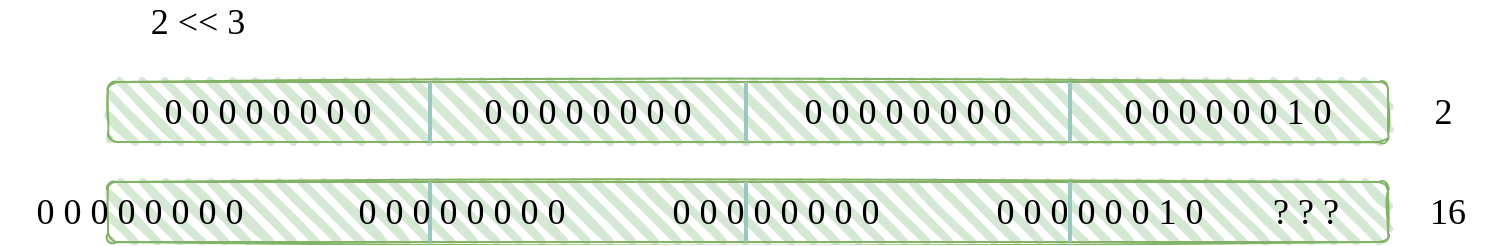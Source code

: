 <mxfile version="13.10.4" type="github">
  <diagram name="Page-1" id="90a13364-a465-7bf4-72fc-28e22215d7a0">
    <mxGraphModel dx="788" dy="480" grid="1" gridSize="10" guides="1" tooltips="1" connect="1" arrows="1" fold="1" page="1" pageScale="1.5" pageWidth="1169" pageHeight="826" background="#ffffff" math="0" shadow="0">
      <root>
        <mxCell id="0" style=";html=1;" />
        <mxCell id="1" style=";html=1;" parent="0" />
        <mxCell id="ozlNwiNzSzBw2VRKPBTO-1" value="&lt;font style=&quot;font-size: 18px&quot; face=&quot;Comic Sans MS&quot;&gt;2 &amp;lt;&amp;lt; 3&lt;/font&gt;" style="text;html=1;strokeColor=none;fillColor=none;align=center;verticalAlign=middle;whiteSpace=wrap;rounded=0;" vertex="1" parent="1">
          <mxGeometry x="800" y="40" width="90" height="20" as="geometry" />
        </mxCell>
        <mxCell id="ozlNwiNzSzBw2VRKPBTO-6" value="" style="group" vertex="1" connectable="0" parent="1">
          <mxGeometry x="800" y="80" width="640" height="30" as="geometry" />
        </mxCell>
        <mxCell id="ozlNwiNzSzBw2VRKPBTO-2" value="" style="rounded=1;whiteSpace=wrap;html=1;strokeWidth=1;fillWeight=4;hachureGap=8;hachureAngle=45;fillColor=#d5e8d4;sketch=1;strokeColor=#82b366;" vertex="1" parent="ozlNwiNzSzBw2VRKPBTO-6">
          <mxGeometry width="640" height="30" as="geometry" />
        </mxCell>
        <mxCell id="ozlNwiNzSzBw2VRKPBTO-3" value="" style="line;strokeWidth=2;direction=south;html=1;strokeColor=#9AC7BF;" vertex="1" parent="ozlNwiNzSzBw2VRKPBTO-6">
          <mxGeometry x="274" width="90" height="30" as="geometry" />
        </mxCell>
        <mxCell id="ozlNwiNzSzBw2VRKPBTO-4" value="" style="line;strokeWidth=2;direction=south;html=1;strokeColor=#9AC7BF;" vertex="1" parent="ozlNwiNzSzBw2VRKPBTO-6">
          <mxGeometry x="116" width="90" height="30" as="geometry" />
        </mxCell>
        <mxCell id="ozlNwiNzSzBw2VRKPBTO-5" value="" style="line;strokeWidth=2;direction=south;html=1;strokeColor=#9AC7BF;" vertex="1" parent="ozlNwiNzSzBw2VRKPBTO-6">
          <mxGeometry x="436" width="90" height="30" as="geometry" />
        </mxCell>
        <mxCell id="ozlNwiNzSzBw2VRKPBTO-7" value="&lt;font style=&quot;font-size: 18px&quot; face=&quot;Comic Sans MS&quot;&gt;0 0 0 0 0 0 0 0&lt;/font&gt;" style="text;html=1;strokeColor=none;fillColor=none;align=center;verticalAlign=middle;whiteSpace=wrap;rounded=0;" vertex="1" parent="ozlNwiNzSzBw2VRKPBTO-6">
          <mxGeometry x="10" y="5" width="140" height="20" as="geometry" />
        </mxCell>
        <mxCell id="ozlNwiNzSzBw2VRKPBTO-14" value="&lt;font style=&quot;font-size: 18px&quot; face=&quot;Comic Sans MS&quot;&gt;0 0 0 0 0 0 0 0&lt;/font&gt;" style="text;html=1;strokeColor=none;fillColor=none;align=center;verticalAlign=middle;whiteSpace=wrap;rounded=0;" vertex="1" parent="ozlNwiNzSzBw2VRKPBTO-6">
          <mxGeometry x="170" y="5" width="140" height="20" as="geometry" />
        </mxCell>
        <mxCell id="ozlNwiNzSzBw2VRKPBTO-15" value="&lt;font style=&quot;font-size: 18px&quot; face=&quot;Comic Sans MS&quot;&gt;0 0 0 0 0 0 0 0&lt;/font&gt;" style="text;html=1;strokeColor=none;fillColor=none;align=center;verticalAlign=middle;whiteSpace=wrap;rounded=0;" vertex="1" parent="ozlNwiNzSzBw2VRKPBTO-6">
          <mxGeometry x="330" y="5" width="140" height="20" as="geometry" />
        </mxCell>
        <mxCell id="ozlNwiNzSzBw2VRKPBTO-16" value="&lt;font style=&quot;font-size: 18px&quot; face=&quot;Comic Sans MS&quot;&gt;0 0 0 0 0 0 1 0&lt;/font&gt;" style="text;html=1;strokeColor=none;fillColor=none;align=center;verticalAlign=middle;whiteSpace=wrap;rounded=0;" vertex="1" parent="ozlNwiNzSzBw2VRKPBTO-6">
          <mxGeometry x="490" y="5" width="140" height="20" as="geometry" />
        </mxCell>
        <mxCell id="ozlNwiNzSzBw2VRKPBTO-17" value="&lt;font style=&quot;font-size: 18px&quot; face=&quot;Comic Sans MS&quot;&gt;2&amp;nbsp;&lt;/font&gt;" style="text;html=1;strokeColor=none;fillColor=none;align=center;verticalAlign=middle;whiteSpace=wrap;rounded=0;" vertex="1" parent="1">
          <mxGeometry x="1450" y="85" width="40" height="20" as="geometry" />
        </mxCell>
        <mxCell id="ozlNwiNzSzBw2VRKPBTO-18" value="" style="group" vertex="1" connectable="0" parent="1">
          <mxGeometry x="800" y="130" width="640" height="30" as="geometry" />
        </mxCell>
        <mxCell id="ozlNwiNzSzBw2VRKPBTO-19" value="" style="rounded=1;whiteSpace=wrap;html=1;strokeWidth=1;fillWeight=4;hachureGap=8;hachureAngle=45;fillColor=#d5e8d4;sketch=1;strokeColor=#82b366;" vertex="1" parent="ozlNwiNzSzBw2VRKPBTO-18">
          <mxGeometry width="640" height="30" as="geometry" />
        </mxCell>
        <mxCell id="ozlNwiNzSzBw2VRKPBTO-20" value="" style="line;strokeWidth=2;direction=south;html=1;strokeColor=#9AC7BF;" vertex="1" parent="ozlNwiNzSzBw2VRKPBTO-18">
          <mxGeometry x="274" width="90" height="30" as="geometry" />
        </mxCell>
        <mxCell id="ozlNwiNzSzBw2VRKPBTO-21" value="" style="line;strokeWidth=2;direction=south;html=1;strokeColor=#9AC7BF;" vertex="1" parent="ozlNwiNzSzBw2VRKPBTO-18">
          <mxGeometry x="116" width="90" height="30" as="geometry" />
        </mxCell>
        <mxCell id="ozlNwiNzSzBw2VRKPBTO-22" value="" style="line;strokeWidth=2;direction=south;html=1;strokeColor=#9AC7BF;" vertex="1" parent="ozlNwiNzSzBw2VRKPBTO-18">
          <mxGeometry x="436" width="90" height="30" as="geometry" />
        </mxCell>
        <mxCell id="ozlNwiNzSzBw2VRKPBTO-23" value="&lt;font style=&quot;font-size: 18px&quot; face=&quot;Comic Sans MS&quot;&gt;0 0 0 0 0 0 0 0&lt;/font&gt;" style="text;html=1;strokeColor=none;fillColor=none;align=center;verticalAlign=middle;whiteSpace=wrap;rounded=0;" vertex="1" parent="ozlNwiNzSzBw2VRKPBTO-18">
          <mxGeometry x="-54" y="5" width="140" height="20" as="geometry" />
        </mxCell>
        <mxCell id="ozlNwiNzSzBw2VRKPBTO-24" value="&lt;font style=&quot;font-size: 18px&quot; face=&quot;Comic Sans MS&quot;&gt;0 0 0 0 0 0 0 0&lt;/font&gt;" style="text;html=1;strokeColor=none;fillColor=none;align=center;verticalAlign=middle;whiteSpace=wrap;rounded=0;" vertex="1" parent="ozlNwiNzSzBw2VRKPBTO-18">
          <mxGeometry x="107" y="5" width="140" height="20" as="geometry" />
        </mxCell>
        <mxCell id="ozlNwiNzSzBw2VRKPBTO-25" value="&lt;font style=&quot;font-size: 18px&quot; face=&quot;Comic Sans MS&quot;&gt;0 0 0 0 0 0 0 0&lt;/font&gt;" style="text;html=1;strokeColor=none;fillColor=none;align=center;verticalAlign=middle;whiteSpace=wrap;rounded=0;" vertex="1" parent="ozlNwiNzSzBw2VRKPBTO-18">
          <mxGeometry x="264" y="5" width="140" height="20" as="geometry" />
        </mxCell>
        <mxCell id="ozlNwiNzSzBw2VRKPBTO-26" value="&lt;font style=&quot;font-size: 18px&quot; face=&quot;Comic Sans MS&quot;&gt;0 0 0 0 0 0 1 0&lt;/font&gt;" style="text;html=1;strokeColor=none;fillColor=none;align=center;verticalAlign=middle;whiteSpace=wrap;rounded=0;" vertex="1" parent="ozlNwiNzSzBw2VRKPBTO-18">
          <mxGeometry x="426" y="5" width="140" height="20" as="geometry" />
        </mxCell>
        <mxCell id="ozlNwiNzSzBw2VRKPBTO-28" value="&lt;font style=&quot;font-size: 18px&quot; face=&quot;Comic Sans MS&quot;&gt;? ? ?&lt;/font&gt;" style="text;html=1;strokeColor=none;fillColor=none;align=center;verticalAlign=middle;whiteSpace=wrap;rounded=0;" vertex="1" parent="ozlNwiNzSzBw2VRKPBTO-18">
          <mxGeometry x="574" y="5" width="50" height="20" as="geometry" />
        </mxCell>
        <mxCell id="ozlNwiNzSzBw2VRKPBTO-27" value="&lt;font style=&quot;font-size: 18px&quot; face=&quot;Comic Sans MS&quot;&gt;16&lt;/font&gt;" style="text;html=1;strokeColor=none;fillColor=none;align=center;verticalAlign=middle;whiteSpace=wrap;rounded=0;" vertex="1" parent="1">
          <mxGeometry x="1450" y="135" width="40" height="20" as="geometry" />
        </mxCell>
      </root>
    </mxGraphModel>
  </diagram>
</mxfile>
